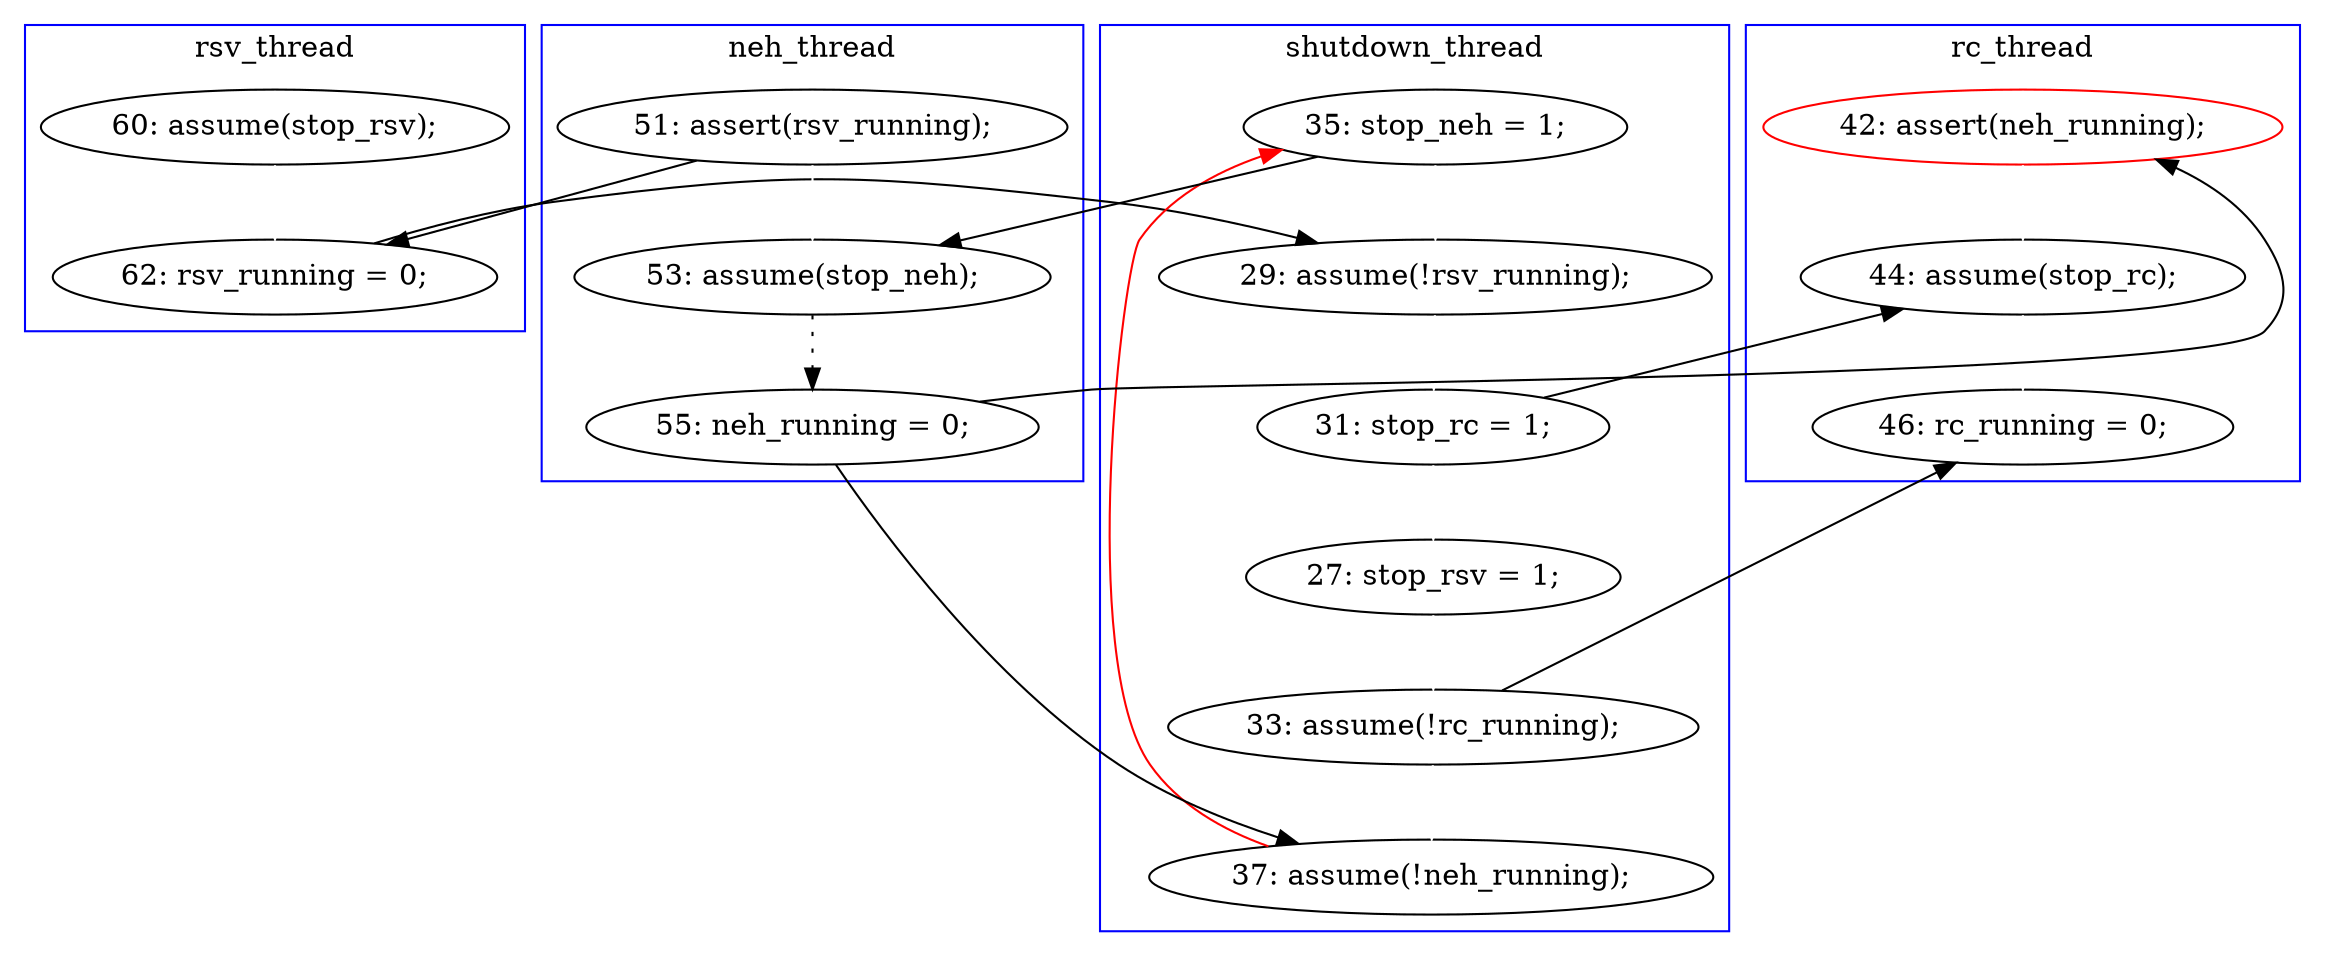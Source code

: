 digraph Counterexample {
	22 -> 23 [color = black, style = solid, constraint = false]
	29 -> 15 [color = red, style = solid, constraint = false]
	27 -> 29 [color = white, style = solid]
	14 -> 16 [color = white, style = solid]
	24 -> 26 [color = white, style = solid]
	19 -> 34 [color = white, style = solid]
	24 -> 34 [color = black, style = solid, constraint = false]
	14 -> 22 [color = black, style = solid, constraint = false]
	21 -> 22 [color = white, style = solid]
	23 -> 24 [color = white, style = solid]
	34 -> 35 [color = white, style = solid]
	16 -> 18 [color = black, style = dotted]
	15 -> 16 [color = black, style = solid, constraint = false]
	18 -> 29 [color = black, style = solid, constraint = false]
	18 -> 19 [color = black, style = solid, constraint = false]
	26 -> 27 [color = white, style = solid]
	15 -> 23 [color = white, style = solid]
	27 -> 35 [color = black, style = solid, constraint = false]
	subgraph cluster4 {
		label = rsv_thread
		color = blue
		21  [label = "60: assume(stop_rsv);"]
		22  [label = "62: rsv_running = 0;"]
	}
	subgraph cluster2 {
		label = rc_thread
		color = blue
		35  [label = "46: rc_running = 0;"]
		19  [label = "42: assert(neh_running);", color = red]
		34  [label = "44: assume(stop_rc);"]
	}
	subgraph cluster1 {
		label = shutdown_thread
		color = blue
		29  [label = "37: assume(!neh_running);"]
		24  [label = "31: stop_rc = 1;"]
		26  [label = "27: stop_rsv = 1;"]
		15  [label = "35: stop_neh = 1;"]
		27  [label = "33: assume(!rc_running);"]
		23  [label = "29: assume(!rsv_running);"]
	}
	subgraph cluster3 {
		label = neh_thread
		color = blue
		16  [label = "53: assume(stop_neh);"]
		14  [label = "51: assert(rsv_running);"]
		18  [label = "55: neh_running = 0;"]
	}
}